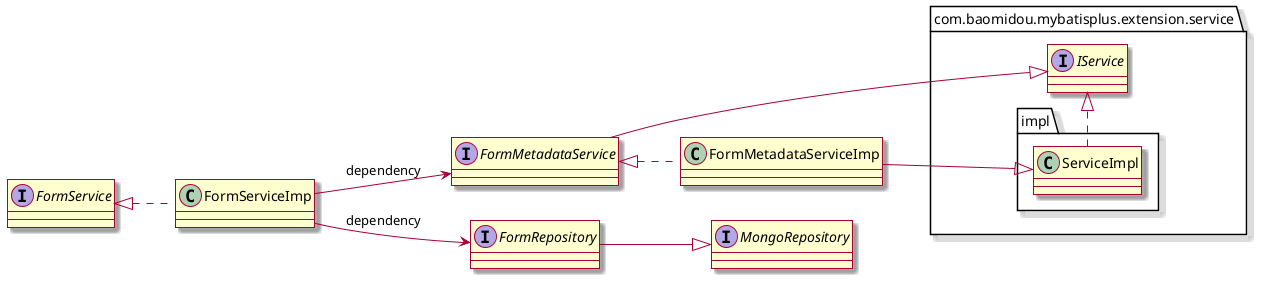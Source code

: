 @startuml

!pragma useIntermediatePackages false

left to right direction

skin rose

interface FormService {
}

interface FormService {
}

class FormServiceImp {
}

interface FormMetadataService {

}

interface com.baomidou.mybatisplus.extension.service.IService

interface FormRepository

interface MongoRepository


FormService <|.. FormServiceImp


FormRepository --|> MongoRepository

FormServiceImp --> FormMetadataService: dependency
FormServiceImp --> FormRepository: dependency

FormMetadataService <|.. FormMetadataServiceImp

FormMetadataService --|> com.baomidou.mybatisplus.extension.service.IService

FormMetadataServiceImp --|> com.baomidou.mybatisplus.extension.service.impl.ServiceImpl


com.baomidou.mybatisplus.extension.service.impl.ServiceImpl .|> com.baomidou.mybatisplus.extension.service.IService

@enduml